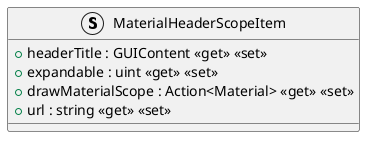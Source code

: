 @startuml
struct MaterialHeaderScopeItem {
    + headerTitle : GUIContent <<get>> <<set>>
    + expandable : uint <<get>> <<set>>
    + drawMaterialScope : Action<Material> <<get>> <<set>>
    + url : string <<get>> <<set>>
}
@enduml

